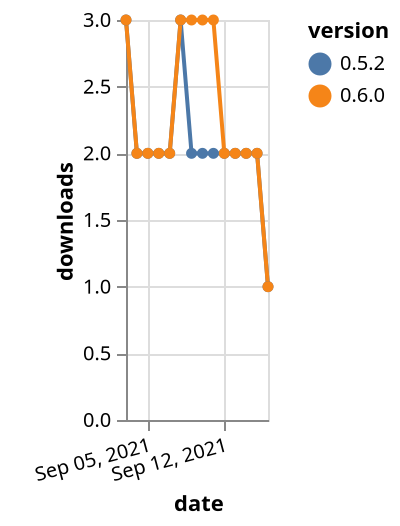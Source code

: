 {"$schema": "https://vega.github.io/schema/vega-lite/v5.json", "description": "A simple bar chart with embedded data.", "data": {"values": [{"date": "2021-09-03", "total": 103, "delta": 3, "version": "0.5.2"}, {"date": "2021-09-04", "total": 105, "delta": 2, "version": "0.5.2"}, {"date": "2021-09-05", "total": 107, "delta": 2, "version": "0.5.2"}, {"date": "2021-09-06", "total": 109, "delta": 2, "version": "0.5.2"}, {"date": "2021-09-07", "total": 111, "delta": 2, "version": "0.5.2"}, {"date": "2021-09-08", "total": 114, "delta": 3, "version": "0.5.2"}, {"date": "2021-09-09", "total": 116, "delta": 2, "version": "0.5.2"}, {"date": "2021-09-10", "total": 118, "delta": 2, "version": "0.5.2"}, {"date": "2021-09-11", "total": 120, "delta": 2, "version": "0.5.2"}, {"date": "2021-09-12", "total": 122, "delta": 2, "version": "0.5.2"}, {"date": "2021-09-13", "total": 124, "delta": 2, "version": "0.5.2"}, {"date": "2021-09-14", "total": 126, "delta": 2, "version": "0.5.2"}, {"date": "2021-09-15", "total": 128, "delta": 2, "version": "0.5.2"}, {"date": "2021-09-16", "total": 129, "delta": 1, "version": "0.5.2"}, {"date": "2021-09-03", "total": 66, "delta": 3, "version": "0.6.0"}, {"date": "2021-09-04", "total": 68, "delta": 2, "version": "0.6.0"}, {"date": "2021-09-05", "total": 70, "delta": 2, "version": "0.6.0"}, {"date": "2021-09-06", "total": 72, "delta": 2, "version": "0.6.0"}, {"date": "2021-09-07", "total": 74, "delta": 2, "version": "0.6.0"}, {"date": "2021-09-08", "total": 77, "delta": 3, "version": "0.6.0"}, {"date": "2021-09-09", "total": 80, "delta": 3, "version": "0.6.0"}, {"date": "2021-09-10", "total": 83, "delta": 3, "version": "0.6.0"}, {"date": "2021-09-11", "total": 86, "delta": 3, "version": "0.6.0"}, {"date": "2021-09-12", "total": 88, "delta": 2, "version": "0.6.0"}, {"date": "2021-09-13", "total": 90, "delta": 2, "version": "0.6.0"}, {"date": "2021-09-14", "total": 92, "delta": 2, "version": "0.6.0"}, {"date": "2021-09-15", "total": 94, "delta": 2, "version": "0.6.0"}, {"date": "2021-09-16", "total": 95, "delta": 1, "version": "0.6.0"}]}, "width": "container", "mark": {"type": "line", "point": {"filled": true}}, "encoding": {"x": {"field": "date", "type": "temporal", "timeUnit": "yearmonthdate", "title": "date", "axis": {"labelAngle": -15}}, "y": {"field": "delta", "type": "quantitative", "title": "downloads"}, "color": {"field": "version", "type": "nominal"}, "tooltip": {"field": "delta"}}}